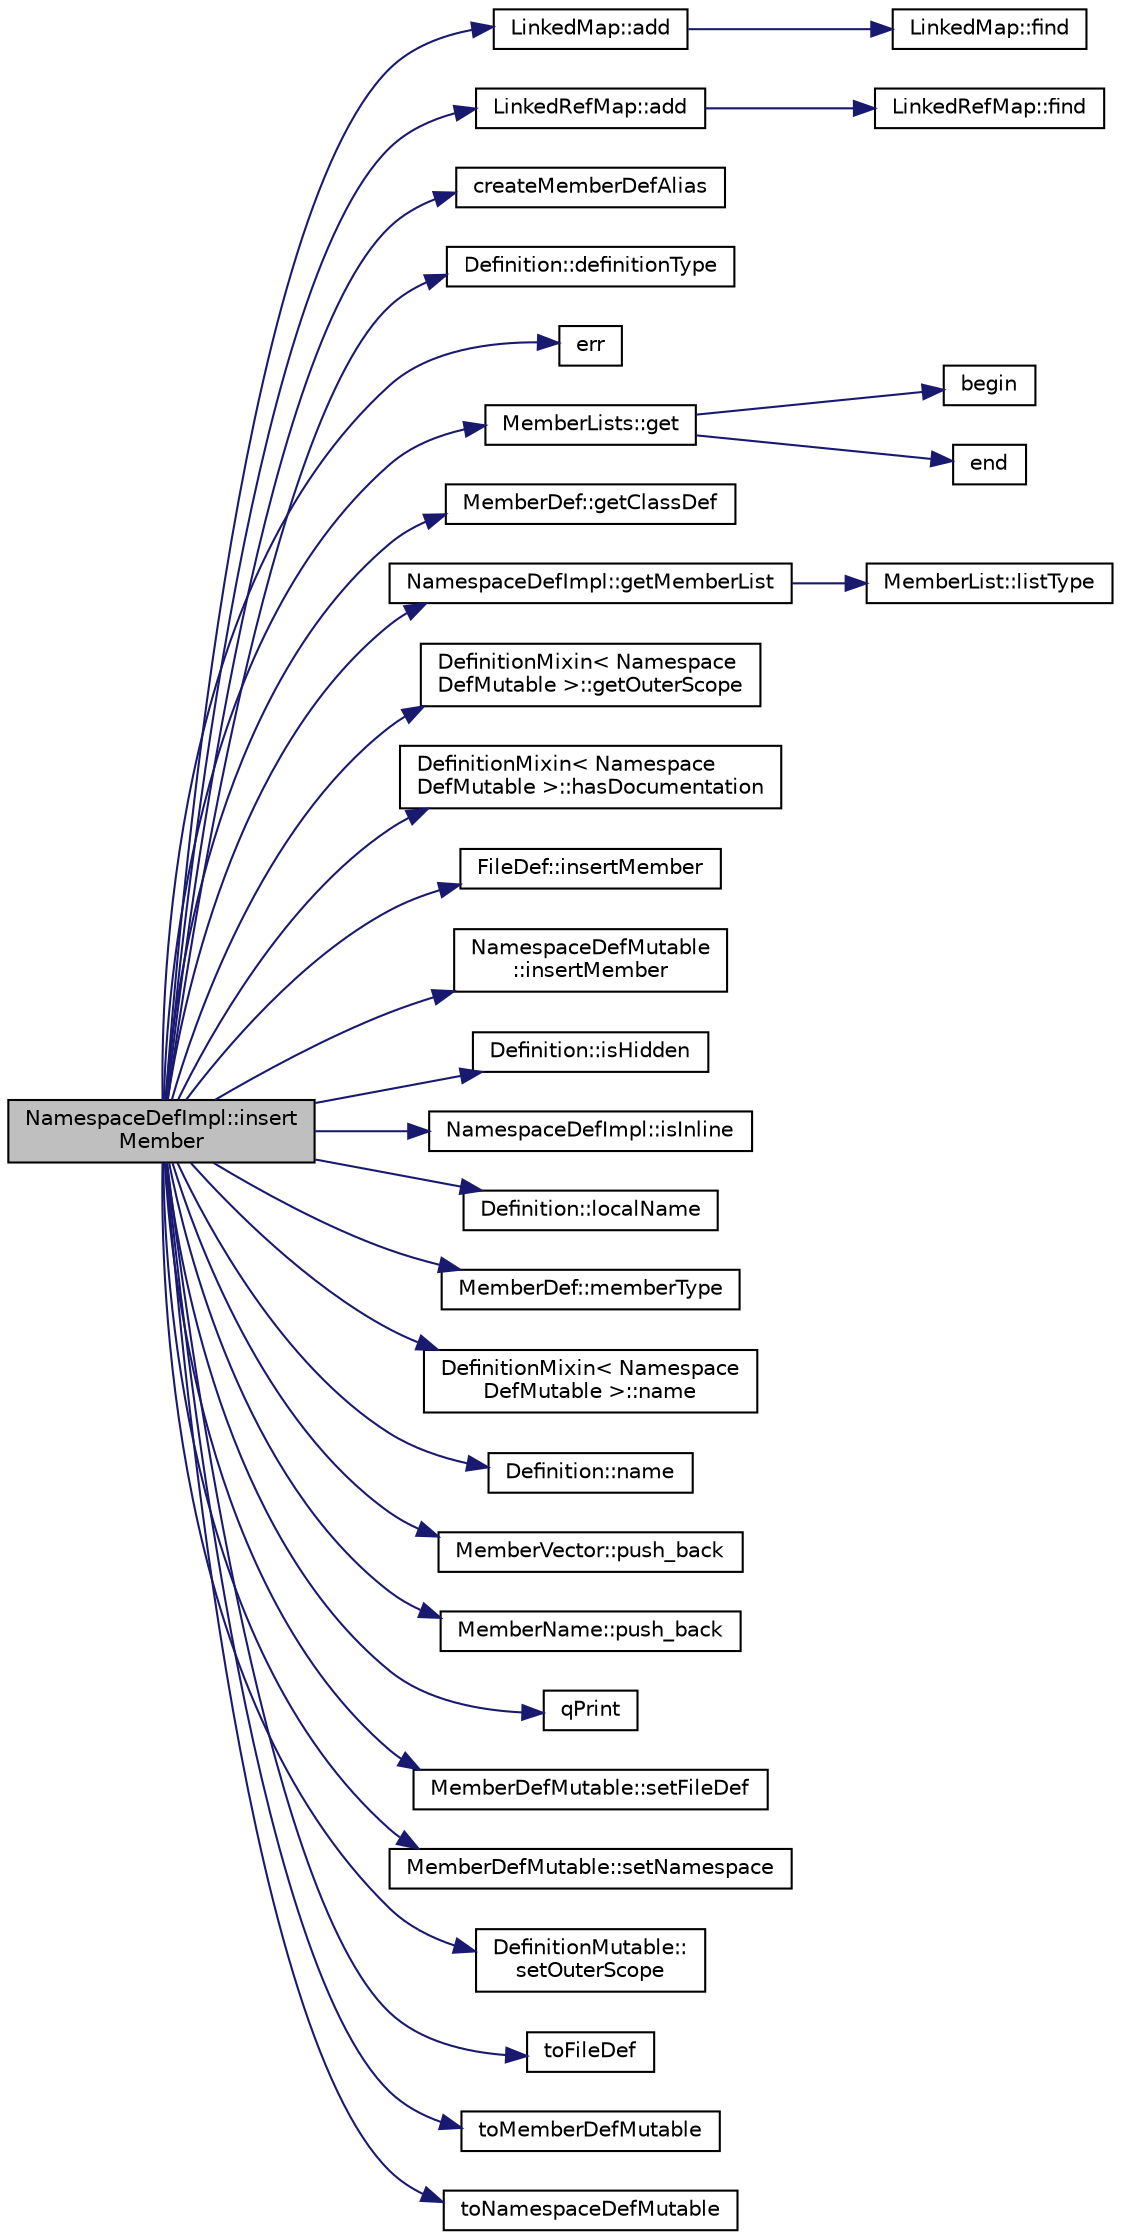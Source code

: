 digraph "NamespaceDefImpl::insertMember"
{
 // LATEX_PDF_SIZE
  edge [fontname="Helvetica",fontsize="10",labelfontname="Helvetica",labelfontsize="10"];
  node [fontname="Helvetica",fontsize="10",shape=record];
  rankdir="LR";
  Node1 [label="NamespaceDefImpl::insert\lMember",height=0.2,width=0.4,color="black", fillcolor="grey75", style="filled", fontcolor="black",tooltip=" "];
  Node1 -> Node2 [color="midnightblue",fontsize="10",style="solid",fontname="Helvetica"];
  Node2 [label="LinkedMap::add",height=0.2,width=0.4,color="black", fillcolor="white", style="filled",URL="$classLinkedMap.html#acddca8cb09f114936f6b80276f2c9c1b",tooltip=" "];
  Node2 -> Node3 [color="midnightblue",fontsize="10",style="solid",fontname="Helvetica"];
  Node3 [label="LinkedMap::find",height=0.2,width=0.4,color="black", fillcolor="white", style="filled",URL="$classLinkedMap.html#ad7659775b7de962b4fe0921456baf4f4",tooltip=" "];
  Node1 -> Node4 [color="midnightblue",fontsize="10",style="solid",fontname="Helvetica"];
  Node4 [label="LinkedRefMap::add",height=0.2,width=0.4,color="black", fillcolor="white", style="filled",URL="$classLinkedRefMap.html#a273fe87b60116a378346a858e11e4b6e",tooltip=" "];
  Node4 -> Node5 [color="midnightblue",fontsize="10",style="solid",fontname="Helvetica"];
  Node5 [label="LinkedRefMap::find",height=0.2,width=0.4,color="black", fillcolor="white", style="filled",URL="$classLinkedRefMap.html#a9f6506fe8d15e7f43f61929560a3c377",tooltip=" "];
  Node1 -> Node6 [color="midnightblue",fontsize="10",style="solid",fontname="Helvetica"];
  Node6 [label="createMemberDefAlias",height=0.2,width=0.4,color="black", fillcolor="white", style="filled",URL="$memberdef_8cpp.html#ae281f621b63827b091af77cc24c025fd",tooltip=" "];
  Node1 -> Node7 [color="midnightblue",fontsize="10",style="solid",fontname="Helvetica"];
  Node7 [label="Definition::definitionType",height=0.2,width=0.4,color="black", fillcolor="white", style="filled",URL="$classDefinition.html#a526c39074637d4b17a3f67df56d961ff",tooltip=" "];
  Node1 -> Node8 [color="midnightblue",fontsize="10",style="solid",fontname="Helvetica"];
  Node8 [label="err",height=0.2,width=0.4,color="black", fillcolor="white", style="filled",URL="$message_8cpp.html#aede5746344fdce99647541101eaa7f06",tooltip=" "];
  Node1 -> Node9 [color="midnightblue",fontsize="10",style="solid",fontname="Helvetica"];
  Node9 [label="MemberLists::get",height=0.2,width=0.4,color="black", fillcolor="white", style="filled",URL="$classMemberLists.html#a4c6708898611587ed51cf6c1a2622c52",tooltip=" "];
  Node9 -> Node10 [color="midnightblue",fontsize="10",style="solid",fontname="Helvetica"];
  Node10 [label="begin",height=0.2,width=0.4,color="black", fillcolor="white", style="filled",URL="$dir_8cpp.html#a6c544e0039887bf39e3c9e85f55d8ebc",tooltip=" "];
  Node9 -> Node11 [color="midnightblue",fontsize="10",style="solid",fontname="Helvetica"];
  Node11 [label="end",height=0.2,width=0.4,color="black", fillcolor="white", style="filled",URL="$dir_8cpp.html#abb4720f72b574f81dc4f7aea0e653a64",tooltip=" "];
  Node1 -> Node12 [color="midnightblue",fontsize="10",style="solid",fontname="Helvetica"];
  Node12 [label="MemberDef::getClassDef",height=0.2,width=0.4,color="black", fillcolor="white", style="filled",URL="$classMemberDef.html#a33ff70edee6691aacaeecf40a1146995",tooltip=" "];
  Node1 -> Node13 [color="midnightblue",fontsize="10",style="solid",fontname="Helvetica"];
  Node13 [label="NamespaceDefImpl::getMemberList",height=0.2,width=0.4,color="black", fillcolor="white", style="filled",URL="$classNamespaceDefImpl.html#a44f763aaeed681d7c71f4cccc7a58526",tooltip=" "];
  Node13 -> Node14 [color="midnightblue",fontsize="10",style="solid",fontname="Helvetica"];
  Node14 [label="MemberList::listType",height=0.2,width=0.4,color="black", fillcolor="white", style="filled",URL="$classMemberList.html#aa31a7d651481862036f72381f7e2a96d",tooltip=" "];
  Node1 -> Node15 [color="midnightblue",fontsize="10",style="solid",fontname="Helvetica"];
  Node15 [label="DefinitionMixin\< Namespace\lDefMutable \>::getOuterScope",height=0.2,width=0.4,color="black", fillcolor="white", style="filled",URL="$classDefinitionMixin.html#a0fbdf01fda216bc5dee1d21589b6b48e",tooltip=" "];
  Node1 -> Node16 [color="midnightblue",fontsize="10",style="solid",fontname="Helvetica"];
  Node16 [label="DefinitionMixin\< Namespace\lDefMutable \>::hasDocumentation",height=0.2,width=0.4,color="black", fillcolor="white", style="filled",URL="$classDefinitionMixin.html#a41ceab8b372a47ef408efadf43bdc31c",tooltip=" "];
  Node1 -> Node17 [color="midnightblue",fontsize="10",style="solid",fontname="Helvetica"];
  Node17 [label="FileDef::insertMember",height=0.2,width=0.4,color="black", fillcolor="white", style="filled",URL="$classFileDef.html#af4af20feef555e05cb545474d38347d4",tooltip=" "];
  Node1 -> Node18 [color="midnightblue",fontsize="10",style="solid",fontname="Helvetica"];
  Node18 [label="NamespaceDefMutable\l::insertMember",height=0.2,width=0.4,color="black", fillcolor="white", style="filled",URL="$classNamespaceDefMutable.html#a53e19dfb40f08615b78762500197a6c6",tooltip=" "];
  Node1 -> Node19 [color="midnightblue",fontsize="10",style="solid",fontname="Helvetica"];
  Node19 [label="Definition::isHidden",height=0.2,width=0.4,color="black", fillcolor="white", style="filled",URL="$classDefinition.html#a930740d353cfe143eb9efe0d12b7f938",tooltip=" "];
  Node1 -> Node20 [color="midnightblue",fontsize="10",style="solid",fontname="Helvetica"];
  Node20 [label="NamespaceDefImpl::isInline",height=0.2,width=0.4,color="black", fillcolor="white", style="filled",URL="$classNamespaceDefImpl.html#a3e88141b02b57c6a77bcc82f71cfa6a2",tooltip=" "];
  Node1 -> Node21 [color="midnightblue",fontsize="10",style="solid",fontname="Helvetica"];
  Node21 [label="Definition::localName",height=0.2,width=0.4,color="black", fillcolor="white", style="filled",URL="$classDefinition.html#a668807a06c8aabd306d866954335a728",tooltip=" "];
  Node1 -> Node22 [color="midnightblue",fontsize="10",style="solid",fontname="Helvetica"];
  Node22 [label="MemberDef::memberType",height=0.2,width=0.4,color="black", fillcolor="white", style="filled",URL="$classMemberDef.html#abbdaf88716807e7ff82ed7502cde51fc",tooltip=" "];
  Node1 -> Node23 [color="midnightblue",fontsize="10",style="solid",fontname="Helvetica"];
  Node23 [label="DefinitionMixin\< Namespace\lDefMutable \>::name",height=0.2,width=0.4,color="black", fillcolor="white", style="filled",URL="$classDefinitionMixin.html#a03a95195d1616701c67a11d38b2b22bf",tooltip=" "];
  Node1 -> Node24 [color="midnightblue",fontsize="10",style="solid",fontname="Helvetica"];
  Node24 [label="Definition::name",height=0.2,width=0.4,color="black", fillcolor="white", style="filled",URL="$classDefinition.html#a9374fedd7f64fea7e0e164302d1a9e61",tooltip=" "];
  Node1 -> Node25 [color="midnightblue",fontsize="10",style="solid",fontname="Helvetica"];
  Node25 [label="MemberVector::push_back",height=0.2,width=0.4,color="black", fillcolor="white", style="filled",URL="$classMemberVector.html#af76ec8b9f3fa62a3276c0c115526325a",tooltip=" "];
  Node1 -> Node26 [color="midnightblue",fontsize="10",style="solid",fontname="Helvetica"];
  Node26 [label="MemberName::push_back",height=0.2,width=0.4,color="black", fillcolor="white", style="filled",URL="$classMemberName.html#af5b01c0bc171ba35e0bc2a33d9c88563",tooltip=" "];
  Node1 -> Node27 [color="midnightblue",fontsize="10",style="solid",fontname="Helvetica"];
  Node27 [label="qPrint",height=0.2,width=0.4,color="black", fillcolor="white", style="filled",URL="$qcstring_8h.html#a9851ebb5ae2f65b4d2b1d08421edbfd2",tooltip=" "];
  Node1 -> Node28 [color="midnightblue",fontsize="10",style="solid",fontname="Helvetica"];
  Node28 [label="MemberDefMutable::setFileDef",height=0.2,width=0.4,color="black", fillcolor="white", style="filled",URL="$classMemberDefMutable.html#a5c403df0d4a1186b51d8e4bf3a86efd9",tooltip=" "];
  Node1 -> Node29 [color="midnightblue",fontsize="10",style="solid",fontname="Helvetica"];
  Node29 [label="MemberDefMutable::setNamespace",height=0.2,width=0.4,color="black", fillcolor="white", style="filled",URL="$classMemberDefMutable.html#a40d22628a71d343bad2babce2ef82048",tooltip=" "];
  Node1 -> Node30 [color="midnightblue",fontsize="10",style="solid",fontname="Helvetica"];
  Node30 [label="DefinitionMutable::\lsetOuterScope",height=0.2,width=0.4,color="black", fillcolor="white", style="filled",URL="$classDefinitionMutable.html#aa65efccc937ebf40386a667bcc6269ca",tooltip=" "];
  Node1 -> Node31 [color="midnightblue",fontsize="10",style="solid",fontname="Helvetica"];
  Node31 [label="toFileDef",height=0.2,width=0.4,color="black", fillcolor="white", style="filled",URL="$filedef_8cpp.html#a4114c484f3ccea1048608b9caa9f51de",tooltip=" "];
  Node1 -> Node32 [color="midnightblue",fontsize="10",style="solid",fontname="Helvetica"];
  Node32 [label="toMemberDefMutable",height=0.2,width=0.4,color="black", fillcolor="white", style="filled",URL="$memberdef_8cpp.html#a9ea80ba313803ae565f05ce1c8eb6bb5",tooltip=" "];
  Node1 -> Node33 [color="midnightblue",fontsize="10",style="solid",fontname="Helvetica"];
  Node33 [label="toNamespaceDefMutable",height=0.2,width=0.4,color="black", fillcolor="white", style="filled",URL="$namespacedef_8cpp.html#ae480c007a9e16b642a72ffb1119c5812",tooltip=" "];
}
